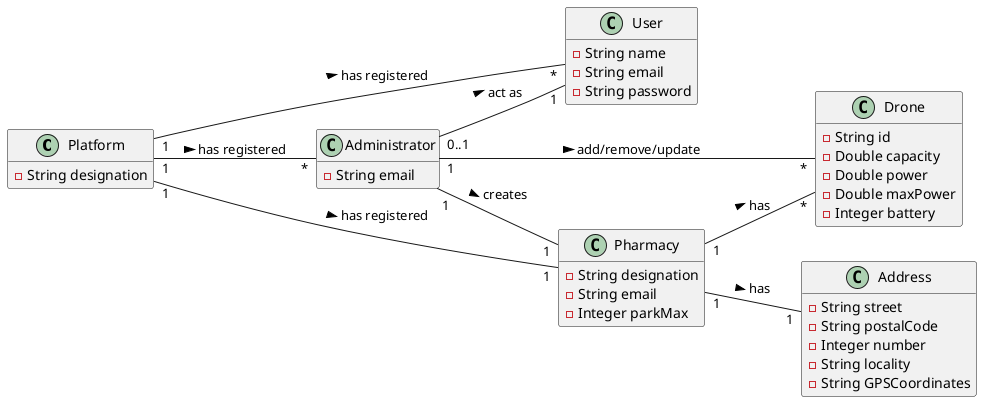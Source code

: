 @startuml

hide methods
left to right direction

class Platform {
  -String designation
}

class User {
  -String name
  -String email
  -String password
}

class Administrator {
  -String email
}

class Drone {
  -String id
  -Double capacity
  -Double power
  -Double maxPower
  -Integer battery
}

class Pharmacy {
  -String designation
  -String email
  -Integer parkMax
}

class Address {
  -String street
  -String postalCode
  -Integer number
  -String locality
  -String GPSCoordinates
}

Platform "1" -- "*" Administrator : has registered >
Platform "1" -- "*" User : has registered >
Platform "1" -- "1" Pharmacy : has registered >

Administrator "1" -- "1" Pharmacy : creates >
Administrator "0..1" -- "1" User : act as >
Administrator "1" -- "*" Drone : add/remove/update >

Pharmacy "1" -- "1" Address : has >
Pharmacy "1" -- "*" Drone : has >
@enduml
